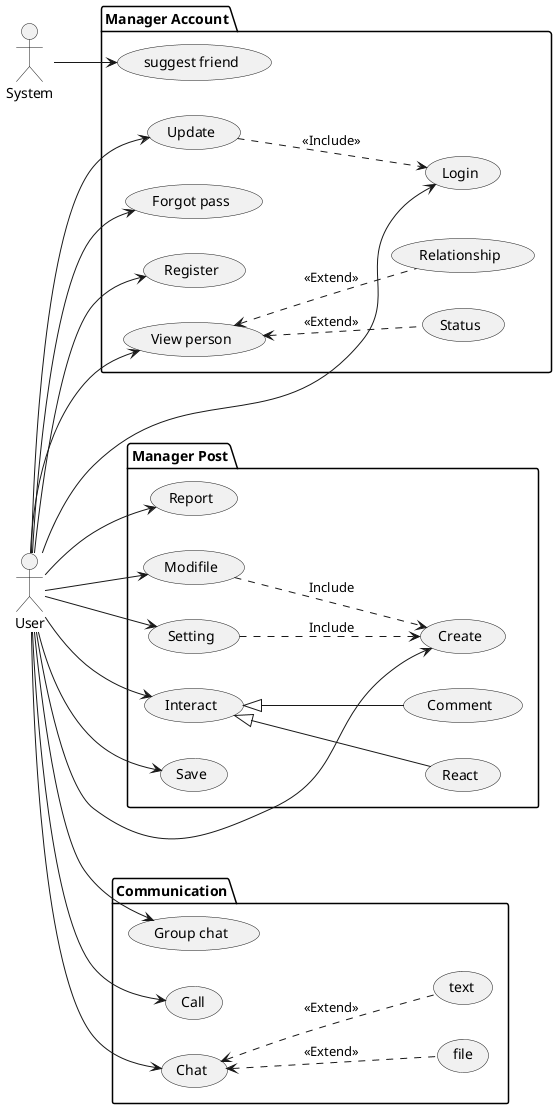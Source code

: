@startuml

left to right direction

actor "User" as User
actor "System" as System

package "Manager Account" {
    usecase "Login" as UCL
    usecase "Update" as UCU
    usecase "Forgot pass" as UCF
    usecase "Register" as UCRegister
    usecase "View person" as UCView
    usecase "Relationship" as UCFriend
    usecase "Status" as UCStatus
    
    User --> UCL
    UCU ..> UCL : <<Include>>
    UCView <.. UCFriend : <<Extend>>
    UCView <.. UCStatus : <<Extend>>
    User --> (UCRegister)
    User --> (UCView)
    User --> UCF
    User --> UCU
    System --> (suggest friend)
}

package "Manager Post" as QL{
    usecase "Report" as UCRUser
    usecase "Create" as UCCreatePost
    usecase "Modifile" as UCUpdatePost
    usecase "Setting" as UCSettingPost
    usecase "Interact" as UCInteractPost
    User --> (UCInteractPost)
    UCInteractPost <|-- (React)
    UCInteractPost <|-- (Comment)
    User --> (UCCreatePost)
    User --> (UCUpdatePost)
    UCUpdatePost ..> UCCreatePost : "Include"
    User --> (UCSettingPost)
    UCSettingPost ..> UCCreatePost : "Include"
    User --> (Save)
    User --> (UCRUser)
}
 

package "Communication" {
    User --> (Chat)
    (Chat) <.. (file) : <<Extend>>
    (Chat) <.. (text) : <<Extend>>
    User --> (Group chat)
    User --> (Call)
}   

@enduml

